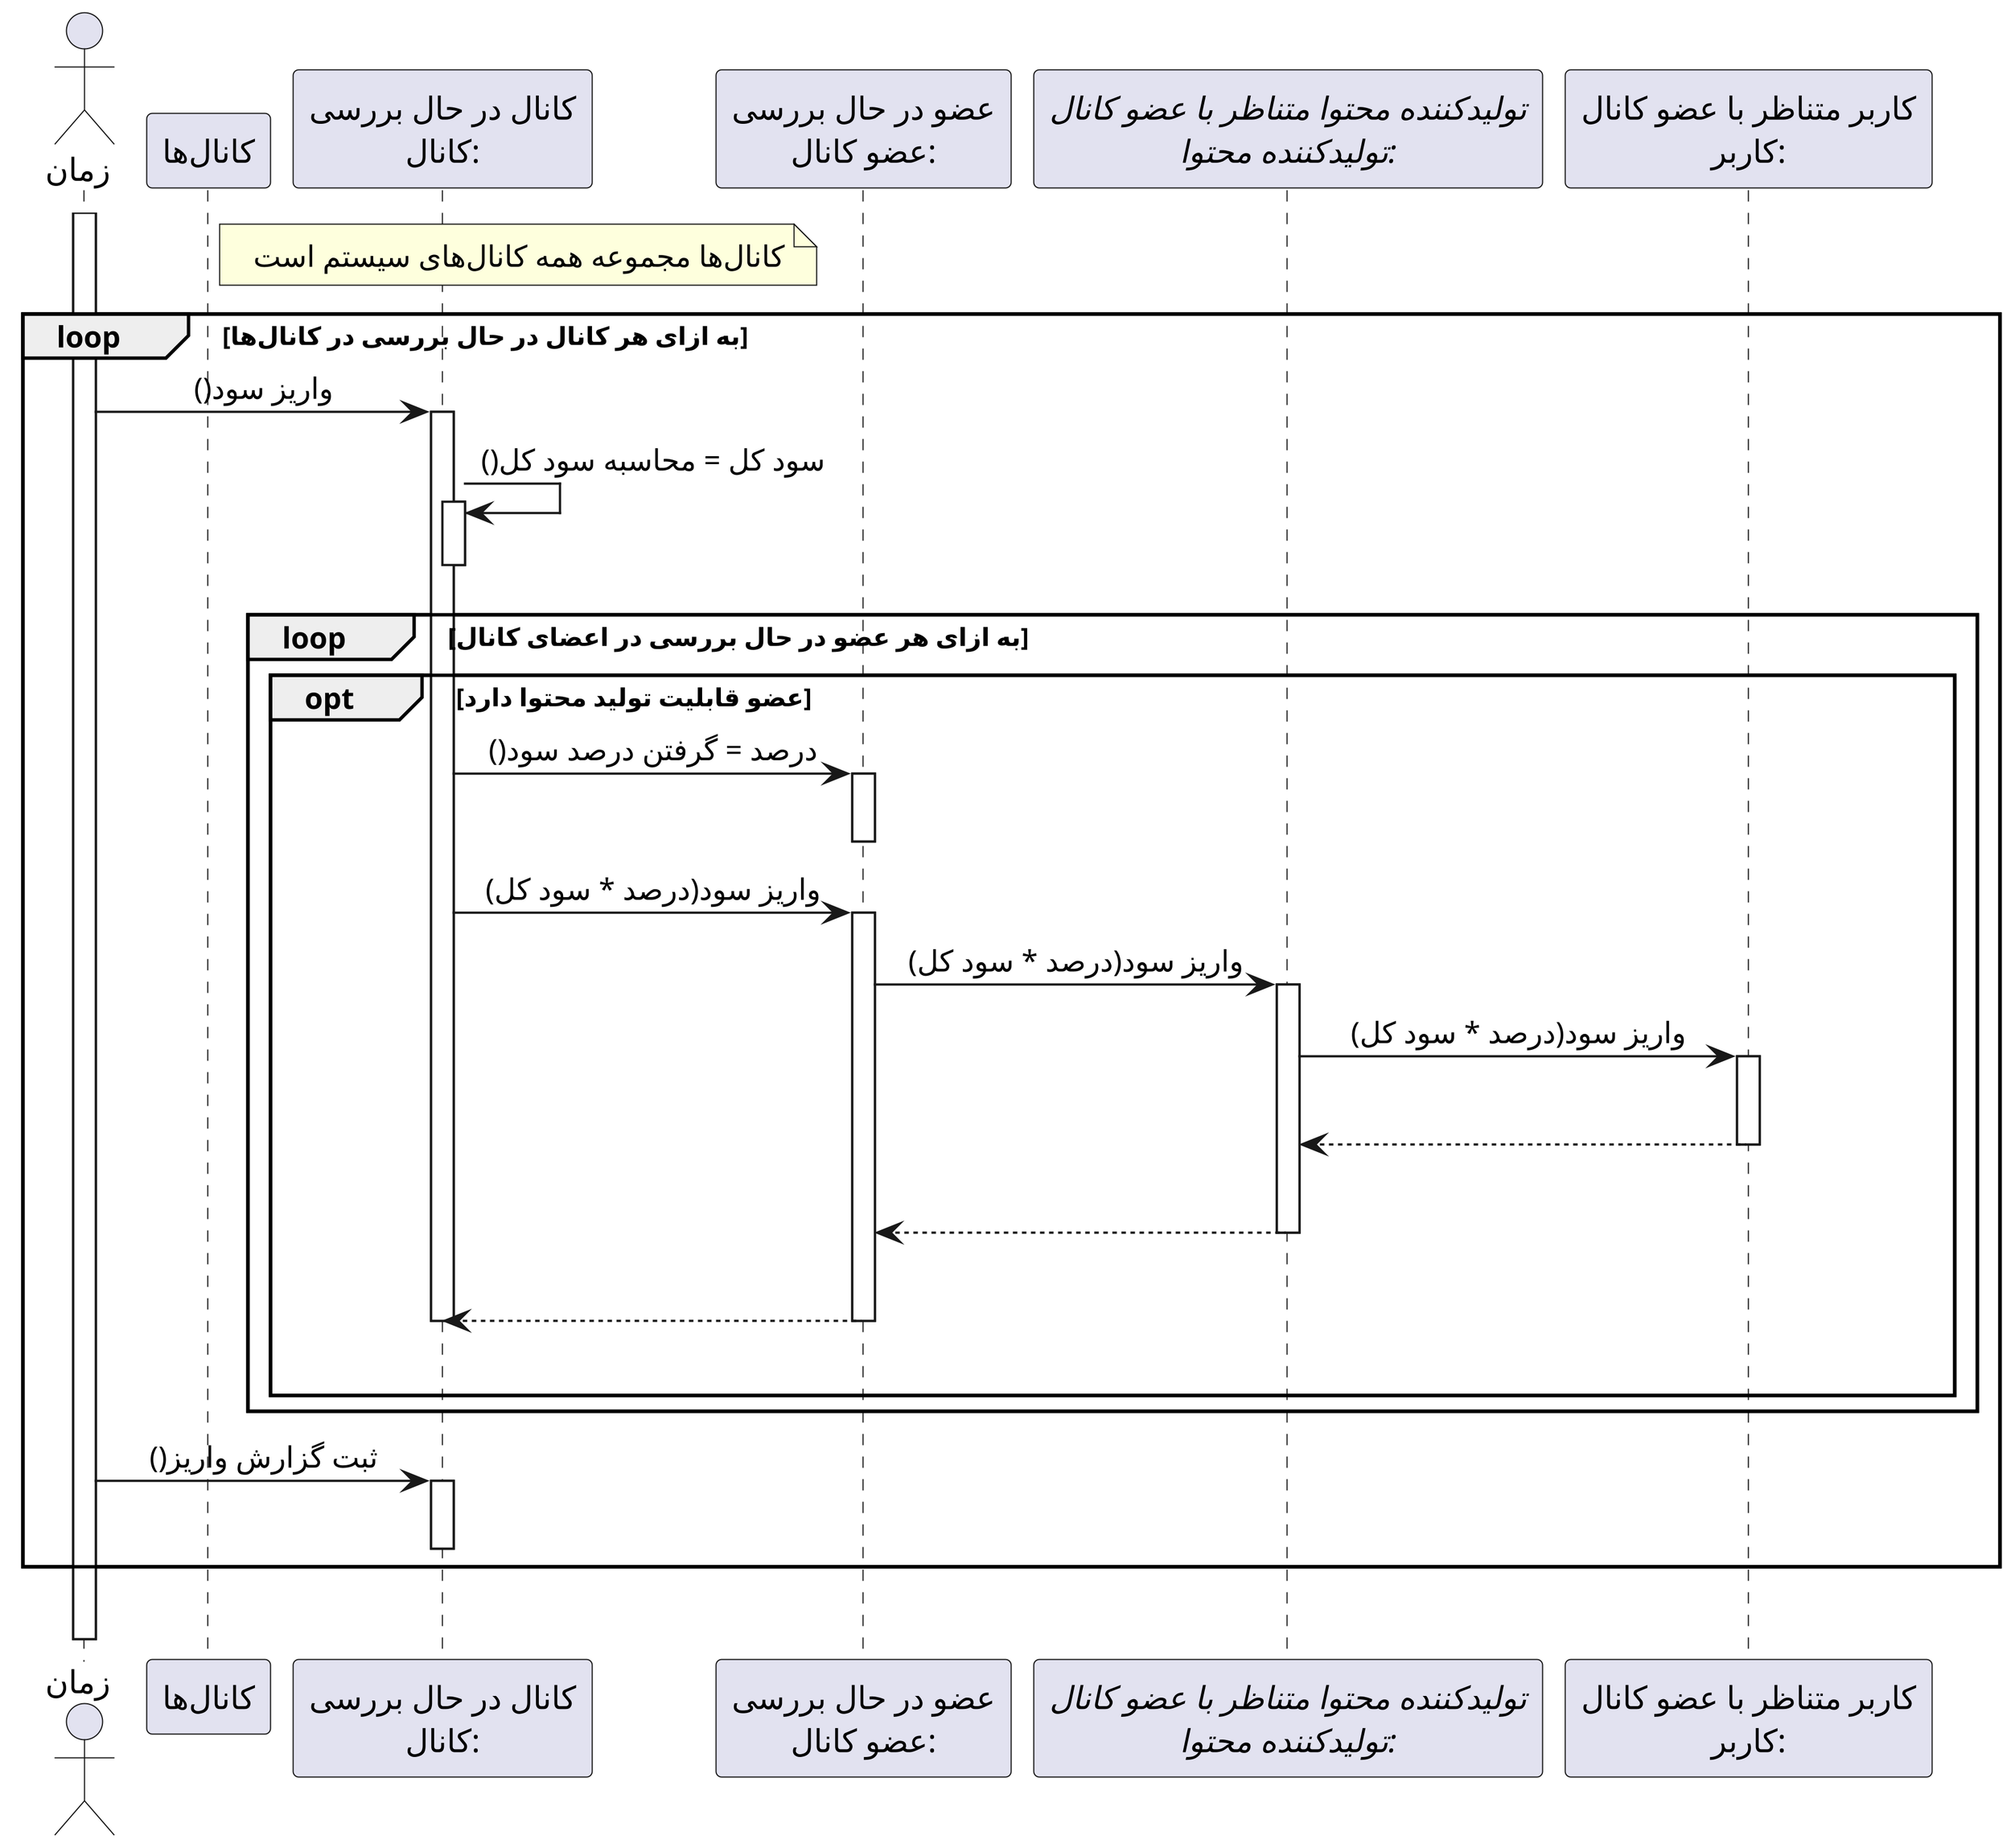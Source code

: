 @startuml deposit_profit


scale 4
skinparam DefaultFontName Vazir
skinparam DefaultTextAlignment center


actor "زمان" as time
participant "کانال‌ها" as chanels
participant "کانال در حال بررسی\n:کانال" as current_chanel
participant "عضو در حال بررسی\n:عضو کانال" as member
participant "//تولیدکننده محتوا متناظر با عضو کانال//\n//:تولیدکننده محتوا//" as producer
participant "کاربر متناظر با عضو کانال\n:کاربر" as user

note right chanels
کانال‌ها مجموعه همه کانال‌های سیستم است
end note

activate time
loop به ازای هر کانال در حال بررسی در کانال‌ها
    time -> current_chanel : واریز سود()
    activate current_chanel
    current_chanel -> current_chanel : سود کل = محاسبه سود کل()
    activate current_chanel
    deactivate current_chanel
    loop به ازای هر عضو در حال بررسی در اعضای کانال
        opt عضو قابلیت تولید محتوا دارد
            current_chanel -> member : درصد = گرفتن درصد سود()
            activate member
            deactivate member
            current_chanel -> member : واریز سود(درصد * سود کل) 
            activate member
            member -> producer : واریز سود(درصد * سود کل) 
            activate producer
            producer -> user : واریز سود(درصد * سود کل) 
            activate user
            |||
            user --> producer
            deactivate user
            |||
            producer --> member
            deactivate producer
            |||
            member --> current_chanel
            deactivate member
            |||
            deactivate current_chanel
        end
    end
    time -> current_chanel : ثبت گزارش واریز()
    activate current_chanel
    deactivate current_chanel
end
|||
deactivate time


@enduml